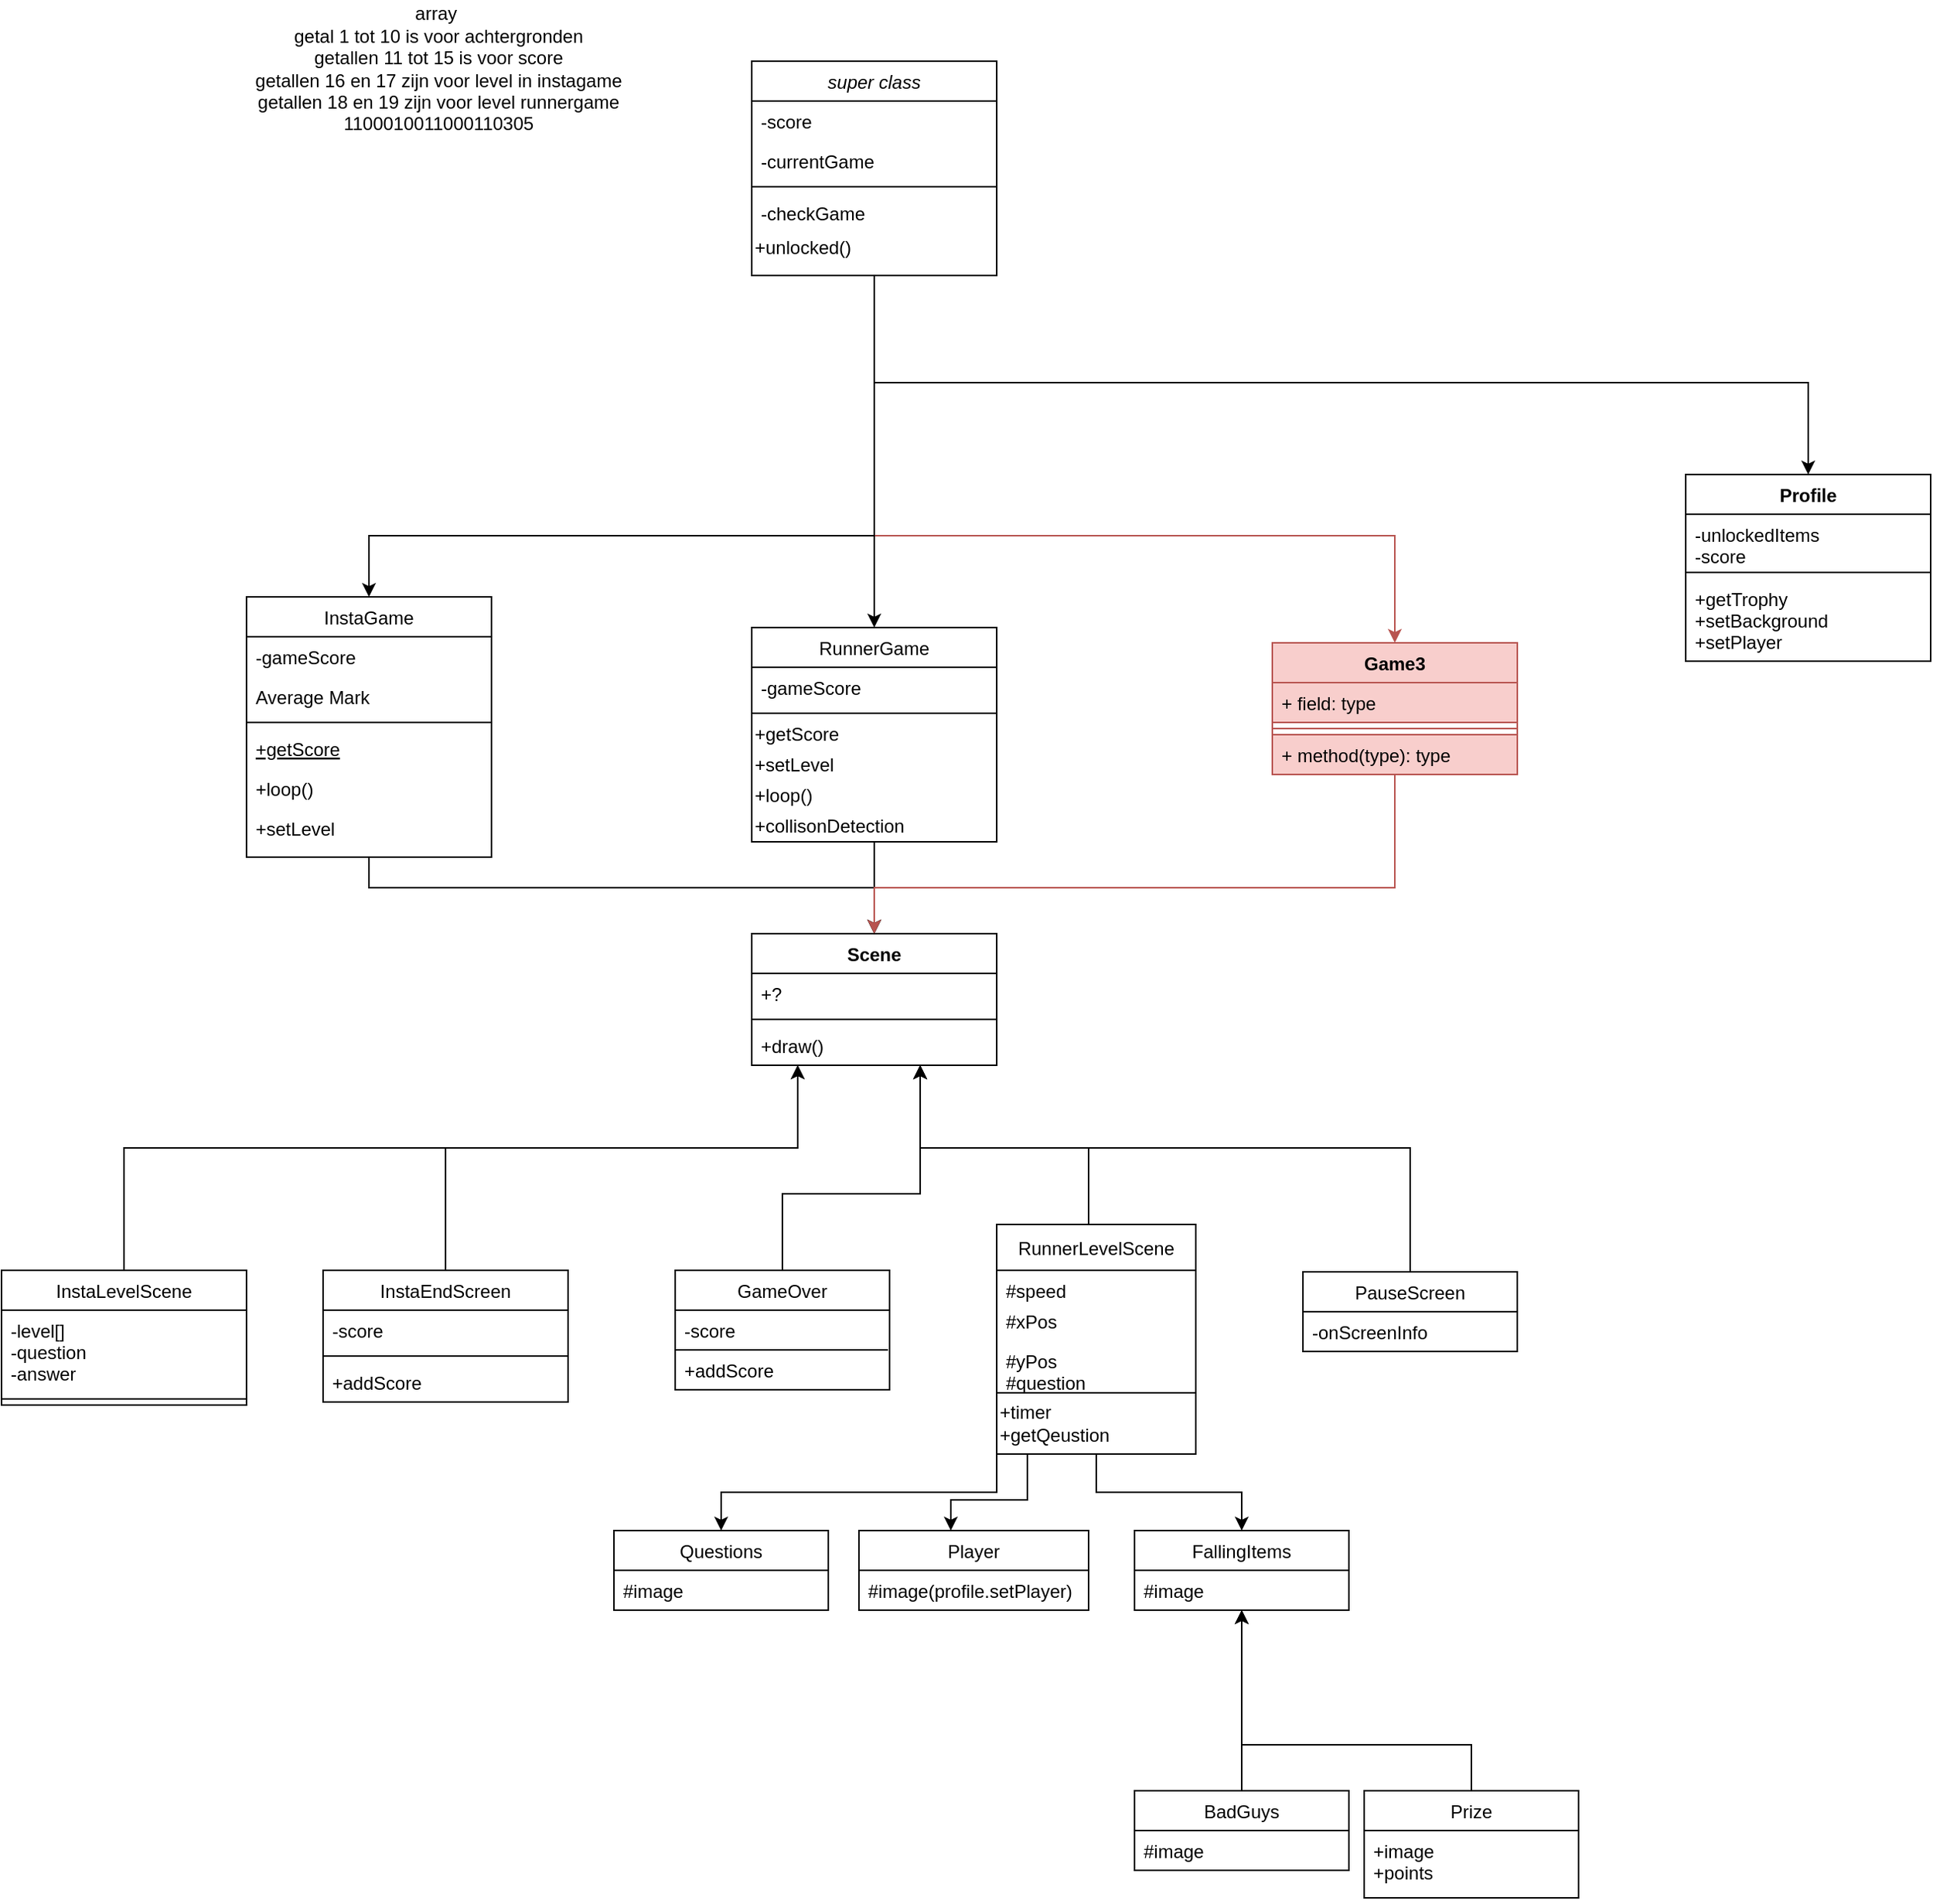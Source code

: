 <mxfile version="13.9.9" type="device"><diagram id="C5RBs43oDa-KdzZeNtuy" name="Page-1"><mxGraphModel dx="1808" dy="1743" grid="1" gridSize="10" guides="1" tooltips="1" connect="1" arrows="1" fold="1" page="1" pageScale="1" pageWidth="827" pageHeight="1169" math="0" shadow="0"><root><mxCell id="WIyWlLk6GJQsqaUBKTNV-0"/><mxCell id="WIyWlLk6GJQsqaUBKTNV-1" parent="WIyWlLk6GJQsqaUBKTNV-0"/><mxCell id="cmQwsddx_C2XrzfBOJdh-432" style="edgeStyle=orthogonalEdgeStyle;rounded=0;orthogonalLoop=1;jettySize=auto;html=1;" parent="WIyWlLk6GJQsqaUBKTNV-1" source="zkfFHV4jXpPFQw0GAbJ--0" target="cmQwsddx_C2XrzfBOJdh-428" edge="1"><mxGeometry relative="1" as="geometry"><Array as="points"><mxPoint x="260" y="20"/><mxPoint x="870" y="20"/></Array></mxGeometry></mxCell><mxCell id="woW7bSK3TskyziPOlXTt-41" style="edgeStyle=orthogonalEdgeStyle;rounded=0;orthogonalLoop=1;jettySize=auto;html=1;fillColor=#f8cecc;strokeColor=#b85450;" parent="WIyWlLk6GJQsqaUBKTNV-1" source="zkfFHV4jXpPFQw0GAbJ--0" target="woW7bSK3TskyziPOlXTt-37" edge="1"><mxGeometry relative="1" as="geometry"><Array as="points"><mxPoint x="260" y="120"/><mxPoint x="600" y="120"/></Array></mxGeometry></mxCell><mxCell id="woW7bSK3TskyziPOlXTt-42" style="edgeStyle=orthogonalEdgeStyle;rounded=0;orthogonalLoop=1;jettySize=auto;html=1;entryX=0.5;entryY=0;entryDx=0;entryDy=0;" parent="WIyWlLk6GJQsqaUBKTNV-1" source="zkfFHV4jXpPFQw0GAbJ--0" target="zkfFHV4jXpPFQw0GAbJ--13" edge="1"><mxGeometry relative="1" as="geometry"/></mxCell><mxCell id="woW7bSK3TskyziPOlXTt-43" style="edgeStyle=orthogonalEdgeStyle;rounded=0;orthogonalLoop=1;jettySize=auto;html=1;" parent="WIyWlLk6GJQsqaUBKTNV-1" source="zkfFHV4jXpPFQw0GAbJ--0" target="zkfFHV4jXpPFQw0GAbJ--6" edge="1"><mxGeometry relative="1" as="geometry"><Array as="points"><mxPoint x="260" y="120"/><mxPoint x="-70" y="120"/></Array></mxGeometry></mxCell><mxCell id="zkfFHV4jXpPFQw0GAbJ--0" value="super class" style="swimlane;fontStyle=2;align=center;verticalAlign=top;childLayout=stackLayout;horizontal=1;startSize=26;horizontalStack=0;resizeParent=1;resizeLast=0;collapsible=1;marginBottom=0;rounded=0;shadow=0;strokeWidth=1;" parent="WIyWlLk6GJQsqaUBKTNV-1" vertex="1"><mxGeometry x="180" y="-190" width="160" height="140" as="geometry"><mxRectangle x="180" y="40" width="160" height="26" as="alternateBounds"/></mxGeometry></mxCell><mxCell id="zkfFHV4jXpPFQw0GAbJ--1" value="-score" style="text;align=left;verticalAlign=top;spacingLeft=4;spacingRight=4;overflow=hidden;rotatable=0;points=[[0,0.5],[1,0.5]];portConstraint=eastwest;" parent="zkfFHV4jXpPFQw0GAbJ--0" vertex="1"><mxGeometry y="26" width="160" height="26" as="geometry"/></mxCell><mxCell id="zkfFHV4jXpPFQw0GAbJ--2" value="-currentGame" style="text;align=left;verticalAlign=top;spacingLeft=4;spacingRight=4;overflow=hidden;rotatable=0;points=[[0,0.5],[1,0.5]];portConstraint=eastwest;rounded=0;shadow=0;html=0;" parent="zkfFHV4jXpPFQw0GAbJ--0" vertex="1"><mxGeometry y="52" width="160" height="26" as="geometry"/></mxCell><mxCell id="zkfFHV4jXpPFQw0GAbJ--4" value="" style="line;html=1;strokeWidth=1;align=left;verticalAlign=middle;spacingTop=-1;spacingLeft=3;spacingRight=3;rotatable=0;labelPosition=right;points=[];portConstraint=eastwest;" parent="zkfFHV4jXpPFQw0GAbJ--0" vertex="1"><mxGeometry y="78" width="160" height="8" as="geometry"/></mxCell><mxCell id="zkfFHV4jXpPFQw0GAbJ--5" value="-checkGame" style="text;align=left;verticalAlign=top;spacingLeft=4;spacingRight=4;overflow=hidden;rotatable=0;points=[[0,0.5],[1,0.5]];portConstraint=eastwest;" parent="zkfFHV4jXpPFQw0GAbJ--0" vertex="1"><mxGeometry y="86" width="160" height="26" as="geometry"/></mxCell><mxCell id="N8Upb9boHPWm8cPUTM1o-6" value="&lt;div style=&quot;&quot;&gt;&lt;span&gt;+unlocked()&lt;/span&gt;&lt;/div&gt;" style="text;html=1;strokeColor=none;fillColor=none;align=left;verticalAlign=middle;whiteSpace=wrap;rounded=0;" vertex="1" parent="zkfFHV4jXpPFQw0GAbJ--0"><mxGeometry y="112" width="160" height="20" as="geometry"/></mxCell><mxCell id="woW7bSK3TskyziPOlXTt-19" style="edgeStyle=orthogonalEdgeStyle;rounded=0;orthogonalLoop=1;jettySize=auto;html=1;" parent="WIyWlLk6GJQsqaUBKTNV-1" source="zkfFHV4jXpPFQw0GAbJ--6" target="cmQwsddx_C2XrzfBOJdh-424" edge="1"><mxGeometry relative="1" as="geometry"><Array as="points"><mxPoint x="-70" y="350"/><mxPoint x="260" y="350"/></Array></mxGeometry></mxCell><mxCell id="zkfFHV4jXpPFQw0GAbJ--6" value="InstaGame" style="swimlane;fontStyle=0;align=center;verticalAlign=top;childLayout=stackLayout;horizontal=1;startSize=26;horizontalStack=0;resizeParent=1;resizeLast=0;collapsible=1;marginBottom=0;rounded=0;shadow=0;strokeWidth=1;" parent="WIyWlLk6GJQsqaUBKTNV-1" vertex="1"><mxGeometry x="-150" y="160" width="160" height="170" as="geometry"><mxRectangle x="130" y="380" width="160" height="26" as="alternateBounds"/></mxGeometry></mxCell><mxCell id="zkfFHV4jXpPFQw0GAbJ--7" value="-gameScore" style="text;align=left;verticalAlign=top;spacingLeft=4;spacingRight=4;overflow=hidden;rotatable=0;points=[[0,0.5],[1,0.5]];portConstraint=eastwest;" parent="zkfFHV4jXpPFQw0GAbJ--6" vertex="1"><mxGeometry y="26" width="160" height="26" as="geometry"/></mxCell><mxCell id="zkfFHV4jXpPFQw0GAbJ--8" value="Average Mark" style="text;align=left;verticalAlign=top;spacingLeft=4;spacingRight=4;overflow=hidden;rotatable=0;points=[[0,0.5],[1,0.5]];portConstraint=eastwest;rounded=0;shadow=0;html=0;" parent="zkfFHV4jXpPFQw0GAbJ--6" vertex="1"><mxGeometry y="52" width="160" height="26" as="geometry"/></mxCell><mxCell id="zkfFHV4jXpPFQw0GAbJ--9" value="" style="line;html=1;strokeWidth=1;align=left;verticalAlign=middle;spacingTop=-1;spacingLeft=3;spacingRight=3;rotatable=0;labelPosition=right;points=[];portConstraint=eastwest;" parent="zkfFHV4jXpPFQw0GAbJ--6" vertex="1"><mxGeometry y="78" width="160" height="8" as="geometry"/></mxCell><mxCell id="zkfFHV4jXpPFQw0GAbJ--10" value="+getScore" style="text;align=left;verticalAlign=top;spacingLeft=4;spacingRight=4;overflow=hidden;rotatable=0;points=[[0,0.5],[1,0.5]];portConstraint=eastwest;fontStyle=4" parent="zkfFHV4jXpPFQw0GAbJ--6" vertex="1"><mxGeometry y="86" width="160" height="26" as="geometry"/></mxCell><mxCell id="zkfFHV4jXpPFQw0GAbJ--11" value="+loop()" style="text;align=left;verticalAlign=top;spacingLeft=4;spacingRight=4;overflow=hidden;rotatable=0;points=[[0,0.5],[1,0.5]];portConstraint=eastwest;" parent="zkfFHV4jXpPFQw0GAbJ--6" vertex="1"><mxGeometry y="112" width="160" height="26" as="geometry"/></mxCell><mxCell id="N8Upb9boHPWm8cPUTM1o-1" value="+setLevel" style="text;align=left;verticalAlign=top;spacingLeft=4;spacingRight=4;overflow=hidden;rotatable=0;points=[[0,0.5],[1,0.5]];portConstraint=eastwest;" vertex="1" parent="zkfFHV4jXpPFQw0GAbJ--6"><mxGeometry y="138" width="160" height="26" as="geometry"/></mxCell><mxCell id="woW7bSK3TskyziPOlXTt-59" style="edgeStyle=orthogonalEdgeStyle;rounded=0;orthogonalLoop=1;jettySize=auto;html=1;entryX=0.5;entryY=0;entryDx=0;entryDy=0;" parent="WIyWlLk6GJQsqaUBKTNV-1" source="zkfFHV4jXpPFQw0GAbJ--13" target="cmQwsddx_C2XrzfBOJdh-424" edge="1"><mxGeometry relative="1" as="geometry"/></mxCell><mxCell id="zkfFHV4jXpPFQw0GAbJ--13" value="RunnerGame" style="swimlane;fontStyle=0;align=center;verticalAlign=top;childLayout=stackLayout;horizontal=1;startSize=26;horizontalStack=0;resizeParent=1;resizeLast=0;collapsible=1;marginBottom=0;rounded=0;shadow=0;strokeWidth=1;" parent="WIyWlLk6GJQsqaUBKTNV-1" vertex="1"><mxGeometry x="180" y="180" width="160" height="140" as="geometry"><mxRectangle x="340" y="380" width="170" height="26" as="alternateBounds"/></mxGeometry></mxCell><mxCell id="zkfFHV4jXpPFQw0GAbJ--14" value="-gameScore" style="text;align=left;verticalAlign=top;spacingLeft=4;spacingRight=4;overflow=hidden;rotatable=0;points=[[0,0.5],[1,0.5]];portConstraint=eastwest;" parent="zkfFHV4jXpPFQw0GAbJ--13" vertex="1"><mxGeometry y="26" width="160" height="26" as="geometry"/></mxCell><mxCell id="zkfFHV4jXpPFQw0GAbJ--15" value="" style="line;html=1;strokeWidth=1;align=left;verticalAlign=middle;spacingTop=-1;spacingLeft=3;spacingRight=3;rotatable=0;labelPosition=right;points=[];portConstraint=eastwest;" parent="zkfFHV4jXpPFQw0GAbJ--13" vertex="1"><mxGeometry y="52" width="160" height="8" as="geometry"/></mxCell><mxCell id="woW7bSK3TskyziPOlXTt-0" value="+getScore" style="text;html=1;align=left;verticalAlign=middle;resizable=0;points=[];autosize=1;" parent="zkfFHV4jXpPFQw0GAbJ--13" vertex="1"><mxGeometry y="60" width="160" height="20" as="geometry"/></mxCell><mxCell id="woW7bSK3TskyziPOlXTt-1" value="+setLevel" style="text;html=1;align=left;verticalAlign=middle;resizable=0;points=[];autosize=1;" parent="zkfFHV4jXpPFQw0GAbJ--13" vertex="1"><mxGeometry y="80" width="160" height="20" as="geometry"/></mxCell><mxCell id="woW7bSK3TskyziPOlXTt-65" value="+loop()" style="text;html=1;align=left;verticalAlign=middle;resizable=0;points=[];autosize=1;" parent="zkfFHV4jXpPFQw0GAbJ--13" vertex="1"><mxGeometry y="100" width="160" height="20" as="geometry"/></mxCell><mxCell id="woW7bSK3TskyziPOlXTt-66" value="+collisonDetection" style="text;html=1;align=left;verticalAlign=middle;resizable=0;points=[];autosize=1;" parent="zkfFHV4jXpPFQw0GAbJ--13" vertex="1"><mxGeometry y="120" width="160" height="20" as="geometry"/></mxCell><mxCell id="cmQwsddx_C2XrzfBOJdh-424" value="Scene" style="swimlane;fontStyle=1;align=center;verticalAlign=top;childLayout=stackLayout;horizontal=1;startSize=26;horizontalStack=0;resizeParent=1;resizeParentMax=0;resizeLast=0;collapsible=1;marginBottom=0;" parent="WIyWlLk6GJQsqaUBKTNV-1" vertex="1"><mxGeometry x="180" y="380" width="160" height="86" as="geometry"/></mxCell><mxCell id="cmQwsddx_C2XrzfBOJdh-425" value="+?" style="text;strokeColor=none;fillColor=none;align=left;verticalAlign=top;spacingLeft=4;spacingRight=4;overflow=hidden;rotatable=0;points=[[0,0.5],[1,0.5]];portConstraint=eastwest;" parent="cmQwsddx_C2XrzfBOJdh-424" vertex="1"><mxGeometry y="26" width="160" height="26" as="geometry"/></mxCell><mxCell id="cmQwsddx_C2XrzfBOJdh-426" value="" style="line;strokeWidth=1;fillColor=none;align=left;verticalAlign=middle;spacingTop=-1;spacingLeft=3;spacingRight=3;rotatable=0;labelPosition=right;points=[];portConstraint=eastwest;" parent="cmQwsddx_C2XrzfBOJdh-424" vertex="1"><mxGeometry y="52" width="160" height="8" as="geometry"/></mxCell><mxCell id="cmQwsddx_C2XrzfBOJdh-427" value="+draw()" style="text;strokeColor=none;fillColor=none;align=left;verticalAlign=top;spacingLeft=4;spacingRight=4;overflow=hidden;rotatable=0;points=[[0,0.5],[1,0.5]];portConstraint=eastwest;" parent="cmQwsddx_C2XrzfBOJdh-424" vertex="1"><mxGeometry y="60" width="160" height="26" as="geometry"/></mxCell><mxCell id="cmQwsddx_C2XrzfBOJdh-428" value="Profile" style="swimlane;fontStyle=1;align=center;verticalAlign=top;childLayout=stackLayout;horizontal=1;startSize=26;horizontalStack=0;resizeParent=1;resizeParentMax=0;resizeLast=0;collapsible=1;marginBottom=0;" parent="WIyWlLk6GJQsqaUBKTNV-1" vertex="1"><mxGeometry x="790" y="80" width="160" height="122" as="geometry"/></mxCell><mxCell id="cmQwsddx_C2XrzfBOJdh-429" value="-unlockedItems&#10;-score" style="text;strokeColor=none;fillColor=none;align=left;verticalAlign=top;spacingLeft=4;spacingRight=4;overflow=hidden;rotatable=0;points=[[0,0.5],[1,0.5]];portConstraint=eastwest;" parent="cmQwsddx_C2XrzfBOJdh-428" vertex="1"><mxGeometry y="26" width="160" height="34" as="geometry"/></mxCell><mxCell id="cmQwsddx_C2XrzfBOJdh-430" value="" style="line;strokeWidth=1;fillColor=none;align=left;verticalAlign=middle;spacingTop=-1;spacingLeft=3;spacingRight=3;rotatable=0;labelPosition=right;points=[];portConstraint=eastwest;" parent="cmQwsddx_C2XrzfBOJdh-428" vertex="1"><mxGeometry y="60" width="160" height="8" as="geometry"/></mxCell><mxCell id="cmQwsddx_C2XrzfBOJdh-431" value="+getTrophy&#10;+setBackground&#10;+setPlayer" style="text;strokeColor=none;fillColor=none;align=left;verticalAlign=top;spacingLeft=4;spacingRight=4;overflow=hidden;rotatable=0;points=[[0,0.5],[1,0.5]];portConstraint=eastwest;" parent="cmQwsddx_C2XrzfBOJdh-428" vertex="1"><mxGeometry y="68" width="160" height="54" as="geometry"/></mxCell><mxCell id="cmQwsddx_C2XrzfBOJdh-437" value="Player" style="swimlane;fontStyle=0;childLayout=stackLayout;horizontal=1;startSize=26;fillColor=none;horizontalStack=0;resizeParent=1;resizeParentMax=0;resizeLast=0;collapsible=1;marginBottom=0;" parent="WIyWlLk6GJQsqaUBKTNV-1" vertex="1"><mxGeometry x="250" y="770" width="150" height="52" as="geometry"/></mxCell><mxCell id="cmQwsddx_C2XrzfBOJdh-438" value="#image(profile.setPlayer)" style="text;strokeColor=none;fillColor=none;align=left;verticalAlign=top;spacingLeft=4;spacingRight=4;overflow=hidden;rotatable=0;points=[[0,0.5],[1,0.5]];portConstraint=eastwest;" parent="cmQwsddx_C2XrzfBOJdh-437" vertex="1"><mxGeometry y="26" width="150" height="26" as="geometry"/></mxCell><mxCell id="cmQwsddx_C2XrzfBOJdh-441" value="FallingItems" style="swimlane;fontStyle=0;childLayout=stackLayout;horizontal=1;startSize=26;fillColor=none;horizontalStack=0;resizeParent=1;resizeParentMax=0;resizeLast=0;collapsible=1;marginBottom=0;" parent="WIyWlLk6GJQsqaUBKTNV-1" vertex="1"><mxGeometry x="430" y="770" width="140" height="52" as="geometry"/></mxCell><mxCell id="cmQwsddx_C2XrzfBOJdh-442" value="#image" style="text;strokeColor=none;fillColor=none;align=left;verticalAlign=top;spacingLeft=4;spacingRight=4;overflow=hidden;rotatable=0;points=[[0,0.5],[1,0.5]];portConstraint=eastwest;" parent="cmQwsddx_C2XrzfBOJdh-441" vertex="1"><mxGeometry y="26" width="140" height="26" as="geometry"/></mxCell><mxCell id="cmQwsddx_C2XrzfBOJdh-445" value="Questions" style="swimlane;fontStyle=0;childLayout=stackLayout;horizontal=1;startSize=26;fillColor=none;horizontalStack=0;resizeParent=1;resizeParentMax=0;resizeLast=0;collapsible=1;marginBottom=0;" parent="WIyWlLk6GJQsqaUBKTNV-1" vertex="1"><mxGeometry x="90" y="770" width="140" height="52" as="geometry"/></mxCell><mxCell id="cmQwsddx_C2XrzfBOJdh-446" value="#image" style="text;strokeColor=none;fillColor=none;align=left;verticalAlign=top;spacingLeft=4;spacingRight=4;overflow=hidden;rotatable=0;points=[[0,0.5],[1,0.5]];portConstraint=eastwest;" parent="cmQwsddx_C2XrzfBOJdh-445" vertex="1"><mxGeometry y="26" width="140" height="26" as="geometry"/></mxCell><mxCell id="cmQwsddx_C2XrzfBOJdh-463" style="edgeStyle=orthogonalEdgeStyle;rounded=0;orthogonalLoop=1;jettySize=auto;html=1;" parent="WIyWlLk6GJQsqaUBKTNV-1" source="cmQwsddx_C2XrzfBOJdh-449" target="cmQwsddx_C2XrzfBOJdh-441" edge="1"><mxGeometry relative="1" as="geometry"/></mxCell><mxCell id="cmQwsddx_C2XrzfBOJdh-449" value="BadGuys" style="swimlane;fontStyle=0;childLayout=stackLayout;horizontal=1;startSize=26;fillColor=none;horizontalStack=0;resizeParent=1;resizeParentMax=0;resizeLast=0;collapsible=1;marginBottom=0;" parent="WIyWlLk6GJQsqaUBKTNV-1" vertex="1"><mxGeometry x="430" y="940" width="140" height="52" as="geometry"/></mxCell><mxCell id="cmQwsddx_C2XrzfBOJdh-450" value="#image" style="text;strokeColor=none;fillColor=none;align=left;verticalAlign=top;spacingLeft=4;spacingRight=4;overflow=hidden;rotatable=0;points=[[0,0.5],[1,0.5]];portConstraint=eastwest;" parent="cmQwsddx_C2XrzfBOJdh-449" vertex="1"><mxGeometry y="26" width="140" height="26" as="geometry"/></mxCell><mxCell id="cmQwsddx_C2XrzfBOJdh-464" style="edgeStyle=orthogonalEdgeStyle;rounded=0;orthogonalLoop=1;jettySize=auto;html=1;" parent="WIyWlLk6GJQsqaUBKTNV-1" target="cmQwsddx_C2XrzfBOJdh-441" edge="1"><mxGeometry relative="1" as="geometry"><Array as="points"><mxPoint x="650" y="910"/><mxPoint x="500" y="910"/></Array><mxPoint x="650" y="940" as="sourcePoint"/></mxGeometry></mxCell><mxCell id="cmQwsddx_C2XrzfBOJdh-453" value="Prize" style="swimlane;fontStyle=0;childLayout=stackLayout;horizontal=1;startSize=26;fillColor=none;horizontalStack=0;resizeParent=1;resizeParentMax=0;resizeLast=0;collapsible=1;marginBottom=0;" parent="WIyWlLk6GJQsqaUBKTNV-1" vertex="1"><mxGeometry x="580" y="940" width="140" height="70" as="geometry"/></mxCell><mxCell id="cmQwsddx_C2XrzfBOJdh-454" value="+image&#10;+points&#10;" style="text;strokeColor=none;fillColor=none;align=left;verticalAlign=top;spacingLeft=4;spacingRight=4;overflow=hidden;rotatable=0;points=[[0,0.5],[1,0.5]];portConstraint=eastwest;" parent="cmQwsddx_C2XrzfBOJdh-453" vertex="1"><mxGeometry y="26" width="140" height="44" as="geometry"/></mxCell><mxCell id="woW7bSK3TskyziPOlXTt-48" style="edgeStyle=orthogonalEdgeStyle;rounded=0;orthogonalLoop=1;jettySize=auto;html=1;" parent="WIyWlLk6GJQsqaUBKTNV-1" source="woW7bSK3TskyziPOlXTt-4" target="cmQwsddx_C2XrzfBOJdh-424" edge="1"><mxGeometry relative="1" as="geometry"><Array as="points"><mxPoint x="-20" y="520"/><mxPoint x="210" y="520"/></Array></mxGeometry></mxCell><mxCell id="woW7bSK3TskyziPOlXTt-4" value="InstaEndScreen" style="swimlane;fontStyle=0;align=center;verticalAlign=top;childLayout=stackLayout;horizontal=1;startSize=26;horizontalStack=0;resizeParent=1;resizeParentMax=0;resizeLast=0;collapsible=1;marginBottom=0;" parent="WIyWlLk6GJQsqaUBKTNV-1" vertex="1"><mxGeometry x="-100" y="600" width="160" height="86" as="geometry"/></mxCell><mxCell id="woW7bSK3TskyziPOlXTt-5" value="-score" style="text;strokeColor=none;fillColor=none;align=left;verticalAlign=top;spacingLeft=4;spacingRight=4;overflow=hidden;rotatable=0;points=[[0,0.5],[1,0.5]];portConstraint=eastwest;" parent="woW7bSK3TskyziPOlXTt-4" vertex="1"><mxGeometry y="26" width="160" height="26" as="geometry"/></mxCell><mxCell id="woW7bSK3TskyziPOlXTt-6" value="" style="line;strokeWidth=1;fillColor=none;align=left;verticalAlign=middle;spacingTop=-1;spacingLeft=3;spacingRight=3;rotatable=0;labelPosition=right;points=[];portConstraint=eastwest;" parent="woW7bSK3TskyziPOlXTt-4" vertex="1"><mxGeometry y="52" width="160" height="8" as="geometry"/></mxCell><mxCell id="woW7bSK3TskyziPOlXTt-7" value="+addScore" style="text;strokeColor=none;fillColor=none;align=left;verticalAlign=top;spacingLeft=4;spacingRight=4;overflow=hidden;rotatable=0;points=[[0,0.5],[1,0.5]];portConstraint=eastwest;" parent="woW7bSK3TskyziPOlXTt-4" vertex="1"><mxGeometry y="60" width="160" height="26" as="geometry"/></mxCell><mxCell id="woW7bSK3TskyziPOlXTt-49" style="edgeStyle=orthogonalEdgeStyle;rounded=0;orthogonalLoop=1;jettySize=auto;html=1;" parent="WIyWlLk6GJQsqaUBKTNV-1" source="woW7bSK3TskyziPOlXTt-8" target="cmQwsddx_C2XrzfBOJdh-424" edge="1"><mxGeometry relative="1" as="geometry"><Array as="points"><mxPoint x="-230" y="520"/><mxPoint x="210" y="520"/></Array></mxGeometry></mxCell><mxCell id="woW7bSK3TskyziPOlXTt-8" value="InstaLevelScene" style="swimlane;fontStyle=0;align=center;verticalAlign=top;childLayout=stackLayout;horizontal=1;startSize=26;horizontalStack=0;resizeParent=1;resizeParentMax=0;resizeLast=0;collapsible=1;marginBottom=0;" parent="WIyWlLk6GJQsqaUBKTNV-1" vertex="1"><mxGeometry x="-310" y="600" width="160" height="88" as="geometry"/></mxCell><mxCell id="woW7bSK3TskyziPOlXTt-9" value="-level[]&#10;-question&#10;-answer" style="text;strokeColor=none;fillColor=none;align=left;verticalAlign=top;spacingLeft=4;spacingRight=4;overflow=hidden;rotatable=0;points=[[0,0.5],[1,0.5]];portConstraint=eastwest;" parent="woW7bSK3TskyziPOlXTt-8" vertex="1"><mxGeometry y="26" width="160" height="54" as="geometry"/></mxCell><mxCell id="woW7bSK3TskyziPOlXTt-10" value="" style="line;strokeWidth=1;fillColor=none;align=left;verticalAlign=middle;spacingTop=-1;spacingLeft=3;spacingRight=3;rotatable=0;labelPosition=right;points=[];portConstraint=eastwest;" parent="woW7bSK3TskyziPOlXTt-8" vertex="1"><mxGeometry y="80" width="160" height="8" as="geometry"/></mxCell><mxCell id="woW7bSK3TskyziPOlXTt-30" style="edgeStyle=orthogonalEdgeStyle;rounded=0;orthogonalLoop=1;jettySize=auto;html=1;" parent="WIyWlLk6GJQsqaUBKTNV-1" source="woW7bSK3TskyziPOlXTt-25" edge="1"><mxGeometry relative="1" as="geometry"><mxPoint x="310" y="770" as="targetPoint"/><Array as="points"><mxPoint x="360" y="750"/><mxPoint x="310" y="750"/></Array></mxGeometry></mxCell><mxCell id="woW7bSK3TskyziPOlXTt-31" style="edgeStyle=orthogonalEdgeStyle;rounded=0;orthogonalLoop=1;jettySize=auto;html=1;entryX=0.5;entryY=0;entryDx=0;entryDy=0;" parent="WIyWlLk6GJQsqaUBKTNV-1" source="woW7bSK3TskyziPOlXTt-25" target="cmQwsddx_C2XrzfBOJdh-441" edge="1"><mxGeometry relative="1" as="geometry"/></mxCell><mxCell id="woW7bSK3TskyziPOlXTt-45" style="edgeStyle=orthogonalEdgeStyle;rounded=0;orthogonalLoop=1;jettySize=auto;html=1;" parent="WIyWlLk6GJQsqaUBKTNV-1" source="woW7bSK3TskyziPOlXTt-25" target="cmQwsddx_C2XrzfBOJdh-427" edge="1"><mxGeometry relative="1" as="geometry"><Array as="points"><mxPoint x="400" y="520"/><mxPoint x="290" y="520"/></Array></mxGeometry></mxCell><mxCell id="woW7bSK3TskyziPOlXTt-25" value="RunnerLevelScene" style="swimlane;fontStyle=0;childLayout=stackLayout;horizontal=1;startSize=30;fillColor=none;horizontalStack=0;resizeParent=1;resizeParentMax=0;resizeLast=0;collapsible=1;marginBottom=0;" parent="WIyWlLk6GJQsqaUBKTNV-1" vertex="1"><mxGeometry x="340" y="570" width="130" height="150" as="geometry"/></mxCell><mxCell id="woW7bSK3TskyziPOlXTt-26" value="#speed" style="text;strokeColor=none;fillColor=none;align=left;verticalAlign=top;spacingLeft=4;spacingRight=4;overflow=hidden;rotatable=0;points=[[0,0.5],[1,0.5]];portConstraint=eastwest;" parent="woW7bSK3TskyziPOlXTt-25" vertex="1"><mxGeometry y="30" width="130" height="20" as="geometry"/></mxCell><mxCell id="woW7bSK3TskyziPOlXTt-27" value="#xPos" style="text;strokeColor=none;fillColor=none;align=left;verticalAlign=top;spacingLeft=4;spacingRight=4;overflow=hidden;rotatable=0;points=[[0,0.5],[1,0.5]];portConstraint=eastwest;" parent="woW7bSK3TskyziPOlXTt-25" vertex="1"><mxGeometry y="50" width="130" height="26" as="geometry"/></mxCell><mxCell id="woW7bSK3TskyziPOlXTt-28" value="#yPos&#10;#question" style="text;strokeColor=none;fillColor=none;align=left;verticalAlign=top;spacingLeft=4;spacingRight=4;overflow=hidden;rotatable=0;points=[[0,0.5],[1,0.5]];portConstraint=eastwest;" parent="woW7bSK3TskyziPOlXTt-25" vertex="1"><mxGeometry y="76" width="130" height="34" as="geometry"/></mxCell><mxCell id="N8Upb9boHPWm8cPUTM1o-4" value="+timer&lt;br&gt;+getQeustion" style="text;html=1;fillColor=none;align=left;verticalAlign=middle;whiteSpace=wrap;rounded=0;strokeColor=#000000;" vertex="1" parent="woW7bSK3TskyziPOlXTt-25"><mxGeometry y="110" width="130" height="40" as="geometry"/></mxCell><mxCell id="woW7bSK3TskyziPOlXTt-47" style="edgeStyle=orthogonalEdgeStyle;rounded=0;orthogonalLoop=1;jettySize=auto;html=1;" parent="WIyWlLk6GJQsqaUBKTNV-1" source="woW7bSK3TskyziPOlXTt-32" target="cmQwsddx_C2XrzfBOJdh-424" edge="1"><mxGeometry relative="1" as="geometry"><Array as="points"><mxPoint x="200" y="550"/><mxPoint x="290" y="550"/></Array></mxGeometry></mxCell><mxCell id="woW7bSK3TskyziPOlXTt-32" value="GameOver" style="swimlane;fontStyle=0;childLayout=stackLayout;horizontal=1;startSize=26;fillColor=none;horizontalStack=0;resizeParent=1;resizeParentMax=0;resizeLast=0;collapsible=1;marginBottom=0;" parent="WIyWlLk6GJQsqaUBKTNV-1" vertex="1"><mxGeometry x="130" y="600" width="140" height="78" as="geometry"/></mxCell><mxCell id="woW7bSK3TskyziPOlXTt-33" value="-score" style="text;strokeColor=none;fillColor=none;align=left;verticalAlign=top;spacingLeft=4;spacingRight=4;overflow=hidden;rotatable=0;points=[[0,0.5],[1,0.5]];portConstraint=eastwest;" parent="woW7bSK3TskyziPOlXTt-32" vertex="1"><mxGeometry y="26" width="140" height="26" as="geometry"/></mxCell><mxCell id="N8Upb9boHPWm8cPUTM1o-2" value="" style="endArrow=none;html=1;entryX=0.993;entryY=0;entryDx=0;entryDy=0;entryPerimeter=0;" edge="1" parent="woW7bSK3TskyziPOlXTt-32"><mxGeometry width="50" height="50" relative="1" as="geometry"><mxPoint y="52" as="sourcePoint"/><mxPoint x="139.02" y="52" as="targetPoint"/></mxGeometry></mxCell><mxCell id="woW7bSK3TskyziPOlXTt-35" value="+addScore" style="text;strokeColor=none;fillColor=none;align=left;verticalAlign=top;spacingLeft=4;spacingRight=4;overflow=hidden;rotatable=0;points=[[0,0.5],[1,0.5]];portConstraint=eastwest;" parent="woW7bSK3TskyziPOlXTt-32" vertex="1"><mxGeometry y="52" width="140" height="26" as="geometry"/></mxCell><mxCell id="woW7bSK3TskyziPOlXTt-52" style="edgeStyle=orthogonalEdgeStyle;rounded=0;orthogonalLoop=1;jettySize=auto;html=1;entryX=0.5;entryY=0;entryDx=0;entryDy=0;fillColor=#f8cecc;strokeColor=#b85450;" parent="WIyWlLk6GJQsqaUBKTNV-1" source="woW7bSK3TskyziPOlXTt-37" target="cmQwsddx_C2XrzfBOJdh-424" edge="1"><mxGeometry relative="1" as="geometry"><Array as="points"><mxPoint x="600" y="350"/><mxPoint x="260" y="350"/></Array></mxGeometry></mxCell><mxCell id="woW7bSK3TskyziPOlXTt-37" value="Game3" style="swimlane;fontStyle=1;align=center;verticalAlign=top;childLayout=stackLayout;horizontal=1;startSize=26;horizontalStack=0;resizeParent=1;resizeParentMax=0;resizeLast=0;collapsible=1;marginBottom=0;fillColor=#f8cecc;strokeColor=#b85450;" parent="WIyWlLk6GJQsqaUBKTNV-1" vertex="1"><mxGeometry x="520" y="190" width="160" height="86" as="geometry"/></mxCell><mxCell id="woW7bSK3TskyziPOlXTt-38" value="+ field: type" style="text;strokeColor=#b85450;fillColor=#f8cecc;align=left;verticalAlign=top;spacingLeft=4;spacingRight=4;overflow=hidden;rotatable=0;points=[[0,0.5],[1,0.5]];portConstraint=eastwest;" parent="woW7bSK3TskyziPOlXTt-37" vertex="1"><mxGeometry y="26" width="160" height="26" as="geometry"/></mxCell><mxCell id="woW7bSK3TskyziPOlXTt-39" value="" style="line;strokeWidth=1;fillColor=#f8cecc;align=left;verticalAlign=middle;spacingTop=-1;spacingLeft=3;spacingRight=3;rotatable=0;labelPosition=right;points=[];portConstraint=eastwest;strokeColor=#b85450;" parent="woW7bSK3TskyziPOlXTt-37" vertex="1"><mxGeometry y="52" width="160" height="8" as="geometry"/></mxCell><mxCell id="woW7bSK3TskyziPOlXTt-40" value="+ method(type): type" style="text;strokeColor=#b85450;fillColor=#f8cecc;align=left;verticalAlign=top;spacingLeft=4;spacingRight=4;overflow=hidden;rotatable=0;points=[[0,0.5],[1,0.5]];portConstraint=eastwest;" parent="woW7bSK3TskyziPOlXTt-37" vertex="1"><mxGeometry y="60" width="160" height="26" as="geometry"/></mxCell><mxCell id="woW7bSK3TskyziPOlXTt-58" style="edgeStyle=orthogonalEdgeStyle;rounded=0;orthogonalLoop=1;jettySize=auto;html=1;" parent="WIyWlLk6GJQsqaUBKTNV-1" source="woW7bSK3TskyziPOlXTt-53" target="cmQwsddx_C2XrzfBOJdh-424" edge="1"><mxGeometry relative="1" as="geometry"><Array as="points"><mxPoint x="610" y="520"/><mxPoint x="290" y="520"/></Array></mxGeometry></mxCell><mxCell id="woW7bSK3TskyziPOlXTt-53" value="PauseScreen" style="swimlane;fontStyle=0;childLayout=stackLayout;horizontal=1;startSize=26;fillColor=none;horizontalStack=0;resizeParent=1;resizeParentMax=0;resizeLast=0;collapsible=1;marginBottom=0;" parent="WIyWlLk6GJQsqaUBKTNV-1" vertex="1"><mxGeometry x="540" y="601" width="140" height="52" as="geometry"/></mxCell><mxCell id="woW7bSK3TskyziPOlXTt-54" value="-onScreenInfo" style="text;strokeColor=none;fillColor=none;align=left;verticalAlign=top;spacingLeft=4;spacingRight=4;overflow=hidden;rotatable=0;points=[[0,0.5],[1,0.5]];portConstraint=eastwest;" parent="woW7bSK3TskyziPOlXTt-53" vertex="1"><mxGeometry y="26" width="140" height="26" as="geometry"/></mxCell><mxCell id="woW7bSK3TskyziPOlXTt-64" value="array&amp;nbsp;&lt;br&gt;getal 1 tot 10 is voor achtergronden&lt;br&gt;getallen 11 tot 15 is voor score&lt;br&gt;getallen 16 en 17 zijn voor level in instagame&lt;br&gt;getallen 18 en 19 zijn voor level runnergame&lt;br&gt;1100010011000110305" style="text;html=1;align=center;verticalAlign=middle;resizable=0;points=[];autosize=1;" parent="WIyWlLk6GJQsqaUBKTNV-1" vertex="1"><mxGeometry x="-150" y="-230" width="250" height="90" as="geometry"/></mxCell><mxCell id="N8Upb9boHPWm8cPUTM1o-7" style="edgeStyle=orthogonalEdgeStyle;rounded=0;orthogonalLoop=1;jettySize=auto;html=1;exitX=0;exitY=1;exitDx=0;exitDy=0;entryX=0.5;entryY=0;entryDx=0;entryDy=0;" edge="1" parent="WIyWlLk6GJQsqaUBKTNV-1" source="N8Upb9boHPWm8cPUTM1o-4" target="cmQwsddx_C2XrzfBOJdh-445"><mxGeometry relative="1" as="geometry"/></mxCell></root></mxGraphModel></diagram></mxfile>